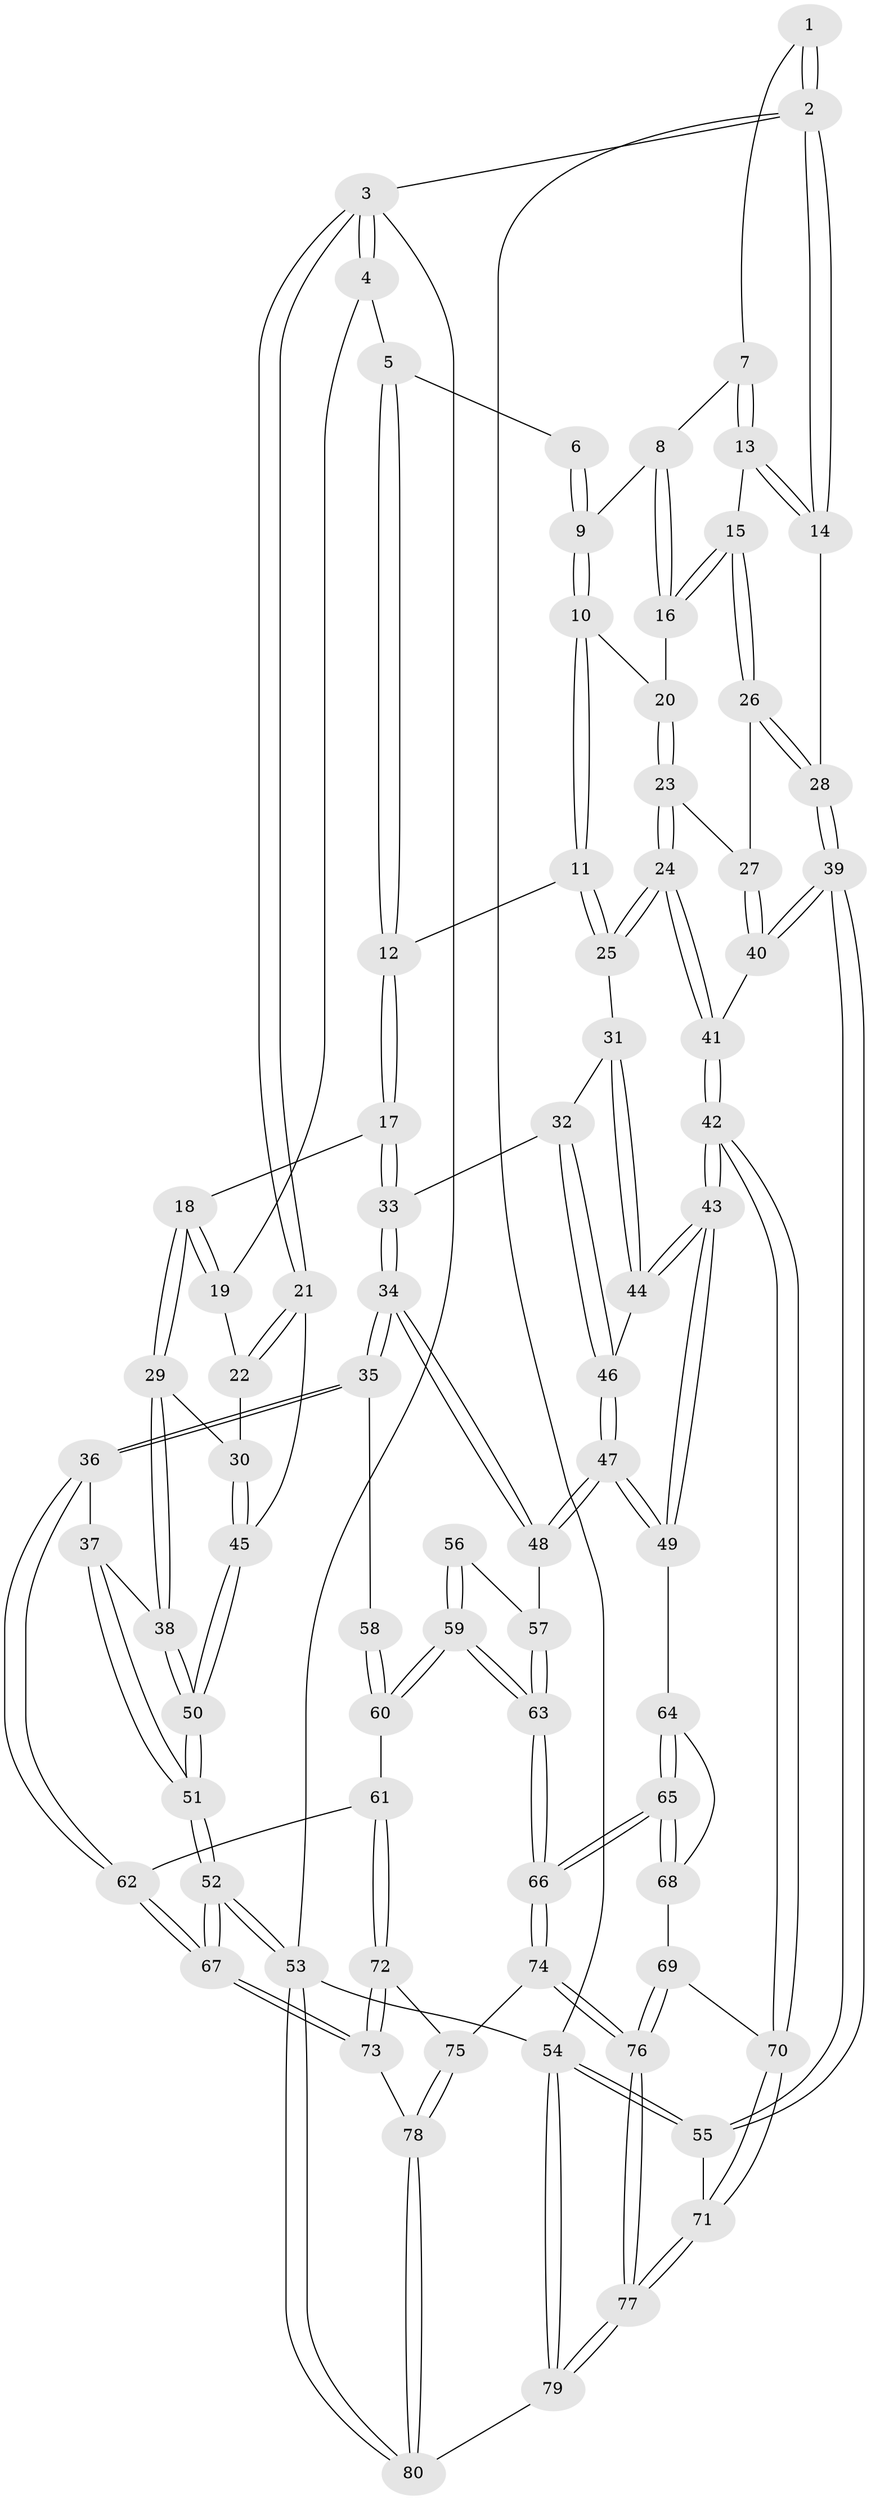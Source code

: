 // Generated by graph-tools (version 1.1) at 2025/51/03/09/25 03:51:07]
// undirected, 80 vertices, 197 edges
graph export_dot {
graph [start="1"]
  node [color=gray90,style=filled];
  1 [pos="+0.8371920101015035+0"];
  2 [pos="+1+0"];
  3 [pos="+0+0"];
  4 [pos="+0.2839938994948127+0"];
  5 [pos="+0.4013059879318605+0"];
  6 [pos="+0.6930273566783917+0"];
  7 [pos="+0.9542055225308201+0.07054059392320741"];
  8 [pos="+0.9491760040038015+0.0736367091770477"];
  9 [pos="+0.7377953154595311+0.05620765779274276"];
  10 [pos="+0.7371550961735628+0.06700539171622773"];
  11 [pos="+0.6409160180547809+0.20094084666132003"];
  12 [pos="+0.5022777913682949+0.16397897174828427"];
  13 [pos="+1+0.083960262145262"];
  14 [pos="+1+0.051468017335307474"];
  15 [pos="+0.9355707183629078+0.21814096803653146"];
  16 [pos="+0.8925964498534883+0.18203482296230716"];
  17 [pos="+0.41212925219652846+0.2552997293093516"];
  18 [pos="+0.35853739526574147+0.2313524281142873"];
  19 [pos="+0.2369427826752388+0.08275093005359375"];
  20 [pos="+0.8409316238955004+0.1724188573247738"];
  21 [pos="+0+0"];
  22 [pos="+0.15151426210176994+0.18262513683026865"];
  23 [pos="+0.7864373075207961+0.31507798705413864"];
  24 [pos="+0.748201915312938+0.3421521858744788"];
  25 [pos="+0.6586855849612099+0.28268367455506827"];
  26 [pos="+0.975293053823929+0.2779014028128788"];
  27 [pos="+0.9521129347317029+0.3011430821202739"];
  28 [pos="+1+0.27782924487416055"];
  29 [pos="+0.16305366715628164+0.3707218154552121"];
  30 [pos="+0.1120343439837932+0.27869123950433666"];
  31 [pos="+0.6075547841642231+0.32482986528912405"];
  32 [pos="+0.5010475161001487+0.35013192412235417"];
  33 [pos="+0.42374762476479216+0.3081080663036128"];
  34 [pos="+0.36161143097852705+0.3983515601815357"];
  35 [pos="+0.22874048524245744+0.45120762360216726"];
  36 [pos="+0.19858265424872382+0.4520302102383019"];
  37 [pos="+0.17775644029050902+0.43617300964449096"];
  38 [pos="+0.17684320652179594+0.4346935241005648"];
  39 [pos="+1+0.5392755338342644"];
  40 [pos="+0.9153929156906564+0.4579883661459941"];
  41 [pos="+0.7853515312025455+0.5162766716167614"];
  42 [pos="+0.7629368436250941+0.564409862272687"];
  43 [pos="+0.6836698333811029+0.531433996164639"];
  44 [pos="+0.6031285664899416+0.4204304375782063"];
  45 [pos="+0+0.24307040561745513"];
  46 [pos="+0.511696943947703+0.45189627171540336"];
  47 [pos="+0.4924757904263177+0.5153746114024975"];
  48 [pos="+0.4764088412658454+0.5164701493814203"];
  49 [pos="+0.4941675451648935+0.5165766698481288"];
  50 [pos="+0+0.45979862504423213"];
  51 [pos="+0+0.8695247742120426"];
  52 [pos="+0+0.9017928612660153"];
  53 [pos="+0+1"];
  54 [pos="+1+1"];
  55 [pos="+1+0.7602878079371838"];
  56 [pos="+0.379731669437052+0.5461018943236191"];
  57 [pos="+0.4438069997239707+0.5386809578735386"];
  58 [pos="+0.3285676131600855+0.5196583100384183"];
  59 [pos="+0.32573984814635665+0.6789739271150435"];
  60 [pos="+0.3201355493805001+0.6760184808643871"];
  61 [pos="+0.24994271008116006+0.6453090531491968"];
  62 [pos="+0.2069591276005492+0.5496008313214664"];
  63 [pos="+0.3976402939392578+0.7534563694963273"];
  64 [pos="+0.503485420806619+0.5508608156138897"];
  65 [pos="+0.44496094467481456+0.7458584763929909"];
  66 [pos="+0.41485892627508586+0.783903408437082"];
  67 [pos="+0+0.8364677229829856"];
  68 [pos="+0.5519078398461716+0.6420391434621692"];
  69 [pos="+0.6954691874757911+0.6485893302102994"];
  70 [pos="+0.7644178609504787+0.5814181753714796"];
  71 [pos="+0.9463255798624177+0.7516788222594545"];
  72 [pos="+0.13094008202815446+0.7666798330304674"];
  73 [pos="+0.044294303135845904+0.8041073735511614"];
  74 [pos="+0.41588770309408213+0.7910827894698114"];
  75 [pos="+0.38603067897901777+0.8117912513817974"];
  76 [pos="+0.590105673459808+0.8954262351624215"];
  77 [pos="+0.6785086845512397+1"];
  78 [pos="+0.31824761930328077+0.8963646550354816"];
  79 [pos="+0.6809660305738783+1"];
  80 [pos="+0.18716150545758717+1"];
  1 -- 2;
  1 -- 2;
  1 -- 7;
  2 -- 3;
  2 -- 14;
  2 -- 14;
  2 -- 54;
  3 -- 4;
  3 -- 4;
  3 -- 21;
  3 -- 21;
  3 -- 53;
  4 -- 5;
  4 -- 19;
  5 -- 6;
  5 -- 12;
  5 -- 12;
  6 -- 9;
  6 -- 9;
  7 -- 8;
  7 -- 13;
  7 -- 13;
  8 -- 9;
  8 -- 16;
  8 -- 16;
  9 -- 10;
  9 -- 10;
  10 -- 11;
  10 -- 11;
  10 -- 20;
  11 -- 12;
  11 -- 25;
  11 -- 25;
  12 -- 17;
  12 -- 17;
  13 -- 14;
  13 -- 14;
  13 -- 15;
  14 -- 28;
  15 -- 16;
  15 -- 16;
  15 -- 26;
  15 -- 26;
  16 -- 20;
  17 -- 18;
  17 -- 33;
  17 -- 33;
  18 -- 19;
  18 -- 19;
  18 -- 29;
  18 -- 29;
  19 -- 22;
  20 -- 23;
  20 -- 23;
  21 -- 22;
  21 -- 22;
  21 -- 45;
  22 -- 30;
  23 -- 24;
  23 -- 24;
  23 -- 27;
  24 -- 25;
  24 -- 25;
  24 -- 41;
  24 -- 41;
  25 -- 31;
  26 -- 27;
  26 -- 28;
  26 -- 28;
  27 -- 40;
  27 -- 40;
  28 -- 39;
  28 -- 39;
  29 -- 30;
  29 -- 38;
  29 -- 38;
  30 -- 45;
  30 -- 45;
  31 -- 32;
  31 -- 44;
  31 -- 44;
  32 -- 33;
  32 -- 46;
  32 -- 46;
  33 -- 34;
  33 -- 34;
  34 -- 35;
  34 -- 35;
  34 -- 48;
  34 -- 48;
  35 -- 36;
  35 -- 36;
  35 -- 58;
  36 -- 37;
  36 -- 62;
  36 -- 62;
  37 -- 38;
  37 -- 51;
  37 -- 51;
  38 -- 50;
  38 -- 50;
  39 -- 40;
  39 -- 40;
  39 -- 55;
  39 -- 55;
  40 -- 41;
  41 -- 42;
  41 -- 42;
  42 -- 43;
  42 -- 43;
  42 -- 70;
  42 -- 70;
  43 -- 44;
  43 -- 44;
  43 -- 49;
  43 -- 49;
  44 -- 46;
  45 -- 50;
  45 -- 50;
  46 -- 47;
  46 -- 47;
  47 -- 48;
  47 -- 48;
  47 -- 49;
  47 -- 49;
  48 -- 57;
  49 -- 64;
  50 -- 51;
  50 -- 51;
  51 -- 52;
  51 -- 52;
  52 -- 53;
  52 -- 53;
  52 -- 67;
  52 -- 67;
  53 -- 80;
  53 -- 80;
  53 -- 54;
  54 -- 55;
  54 -- 55;
  54 -- 79;
  54 -- 79;
  55 -- 71;
  56 -- 57;
  56 -- 59;
  56 -- 59;
  57 -- 63;
  57 -- 63;
  58 -- 60;
  58 -- 60;
  59 -- 60;
  59 -- 60;
  59 -- 63;
  59 -- 63;
  60 -- 61;
  61 -- 62;
  61 -- 72;
  61 -- 72;
  62 -- 67;
  62 -- 67;
  63 -- 66;
  63 -- 66;
  64 -- 65;
  64 -- 65;
  64 -- 68;
  65 -- 66;
  65 -- 66;
  65 -- 68;
  65 -- 68;
  66 -- 74;
  66 -- 74;
  67 -- 73;
  67 -- 73;
  68 -- 69;
  69 -- 70;
  69 -- 76;
  69 -- 76;
  70 -- 71;
  70 -- 71;
  71 -- 77;
  71 -- 77;
  72 -- 73;
  72 -- 73;
  72 -- 75;
  73 -- 78;
  74 -- 75;
  74 -- 76;
  74 -- 76;
  75 -- 78;
  75 -- 78;
  76 -- 77;
  76 -- 77;
  77 -- 79;
  77 -- 79;
  78 -- 80;
  78 -- 80;
  79 -- 80;
}
